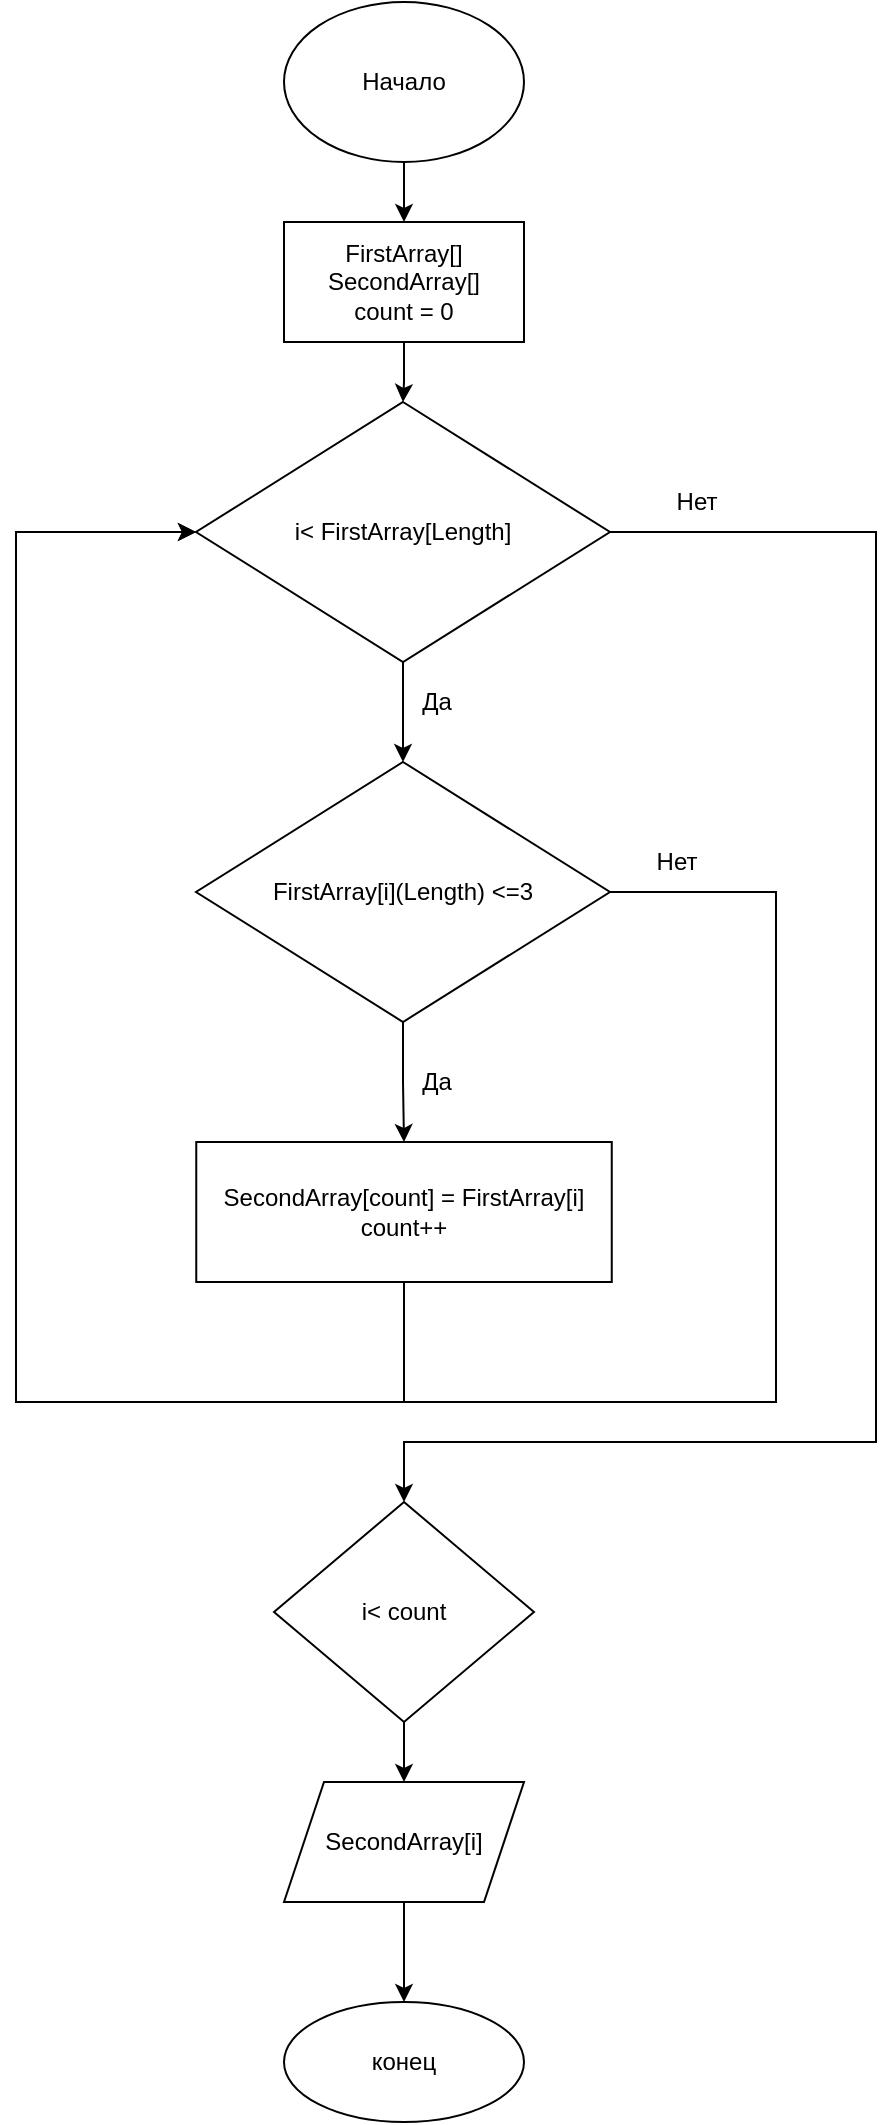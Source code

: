 <mxfile version="20.3.0" type="device"><diagram id="Bv3QAYGk3D50QLuTRBZk" name="Страница 1"><mxGraphModel dx="2031" dy="1236" grid="1" gridSize="10" guides="1" tooltips="1" connect="1" arrows="1" fold="1" page="1" pageScale="1" pageWidth="827" pageHeight="1169" math="0" shadow="0"><root><mxCell id="0"/><mxCell id="1" parent="0"/><mxCell id="2s8a50eC5Y3ii-A8pnvM-1" value="Начало" style="ellipse;whiteSpace=wrap;html=1;" parent="1" vertex="1"><mxGeometry x="354" y="20" width="120" height="80" as="geometry"/></mxCell><mxCell id="2s8a50eC5Y3ii-A8pnvM-5" value="" style="edgeStyle=orthogonalEdgeStyle;rounded=0;orthogonalLoop=1;jettySize=auto;html=1;exitX=0.5;exitY=1;exitDx=0;exitDy=0;" parent="1" source="2s8a50eC5Y3ii-A8pnvM-1" target="2s8a50eC5Y3ii-A8pnvM-4" edge="1"><mxGeometry relative="1" as="geometry"><mxPoint x="414" y="200" as="sourcePoint"/></mxGeometry></mxCell><mxCell id="2s8a50eC5Y3ii-A8pnvM-7" value="" style="edgeStyle=orthogonalEdgeStyle;rounded=0;orthogonalLoop=1;jettySize=auto;html=1;" parent="1" source="2s8a50eC5Y3ii-A8pnvM-4" target="2s8a50eC5Y3ii-A8pnvM-6" edge="1"><mxGeometry relative="1" as="geometry"/></mxCell><mxCell id="2s8a50eC5Y3ii-A8pnvM-4" value="FirstArray[]&lt;br&gt;SecondArray[]&lt;br&gt;count = 0" style="whiteSpace=wrap;html=1;" parent="1" vertex="1"><mxGeometry x="354" y="130" width="120" height="60" as="geometry"/></mxCell><mxCell id="2s8a50eC5Y3ii-A8pnvM-11" value="" style="edgeStyle=orthogonalEdgeStyle;rounded=0;orthogonalLoop=1;jettySize=auto;html=1;" parent="1" source="2s8a50eC5Y3ii-A8pnvM-6" target="2s8a50eC5Y3ii-A8pnvM-10" edge="1"><mxGeometry relative="1" as="geometry"/></mxCell><mxCell id="2s8a50eC5Y3ii-A8pnvM-16" style="edgeStyle=orthogonalEdgeStyle;rounded=0;orthogonalLoop=1;jettySize=auto;html=1;exitX=1;exitY=0.5;exitDx=0;exitDy=0;entryX=0.5;entryY=0;entryDx=0;entryDy=0;" parent="1" source="2s8a50eC5Y3ii-A8pnvM-6" edge="1" target="_jO33l8XuMvIlpsaZvGl-1"><mxGeometry relative="1" as="geometry"><mxPoint x="414" y="800" as="targetPoint"/><Array as="points"><mxPoint x="650" y="285"/><mxPoint x="650" y="740"/><mxPoint x="414" y="740"/></Array></mxGeometry></mxCell><mxCell id="2s8a50eC5Y3ii-A8pnvM-6" value="i&amp;lt; FirstArray[Length]" style="rhombus;whiteSpace=wrap;html=1;" parent="1" vertex="1"><mxGeometry x="310" y="220" width="207" height="130" as="geometry"/></mxCell><mxCell id="2s8a50eC5Y3ii-A8pnvM-13" value="" style="edgeStyle=orthogonalEdgeStyle;rounded=0;orthogonalLoop=1;jettySize=auto;html=1;" parent="1" source="2s8a50eC5Y3ii-A8pnvM-10" target="2s8a50eC5Y3ii-A8pnvM-12" edge="1"><mxGeometry relative="1" as="geometry"/></mxCell><mxCell id="2s8a50eC5Y3ii-A8pnvM-10" value="FirstArray[i](Length) &amp;lt;=3" style="rhombus;whiteSpace=wrap;html=1;" parent="1" vertex="1"><mxGeometry x="310" y="400" width="207" height="130" as="geometry"/></mxCell><mxCell id="2s8a50eC5Y3ii-A8pnvM-12" value="SecondArray[count] = FirstArray[i]&lt;br&gt;count++" style="whiteSpace=wrap;html=1;" parent="1" vertex="1"><mxGeometry x="310.13" y="590" width="207.75" height="70" as="geometry"/></mxCell><mxCell id="2s8a50eC5Y3ii-A8pnvM-14" value="" style="endArrow=classic;html=1;rounded=0;exitX=0.5;exitY=1;exitDx=0;exitDy=0;entryX=0;entryY=0.5;entryDx=0;entryDy=0;" parent="1" source="2s8a50eC5Y3ii-A8pnvM-12" target="2s8a50eC5Y3ii-A8pnvM-6" edge="1"><mxGeometry width="50" height="50" relative="1" as="geometry"><mxPoint x="390" y="450" as="sourcePoint"/><mxPoint x="440" y="400" as="targetPoint"/><Array as="points"><mxPoint x="414" y="720"/><mxPoint x="220" y="720"/><mxPoint x="220" y="285"/></Array></mxGeometry></mxCell><mxCell id="2s8a50eC5Y3ii-A8pnvM-15" value="" style="endArrow=classic;html=1;rounded=0;entryX=0;entryY=0.5;entryDx=0;entryDy=0;exitX=1;exitY=0.5;exitDx=0;exitDy=0;" parent="1" source="2s8a50eC5Y3ii-A8pnvM-10" target="2s8a50eC5Y3ii-A8pnvM-6" edge="1"><mxGeometry width="50" height="50" relative="1" as="geometry"><mxPoint x="390" y="450" as="sourcePoint"/><mxPoint x="440" y="400" as="targetPoint"/><Array as="points"><mxPoint x="600" y="465"/><mxPoint x="600" y="720"/><mxPoint x="220" y="720"/><mxPoint x="220" y="285"/></Array></mxGeometry></mxCell><mxCell id="2s8a50eC5Y3ii-A8pnvM-23" value="" style="edgeStyle=orthogonalEdgeStyle;rounded=0;orthogonalLoop=1;jettySize=auto;html=1;" parent="1" source="2s8a50eC5Y3ii-A8pnvM-17" target="2s8a50eC5Y3ii-A8pnvM-22" edge="1"><mxGeometry relative="1" as="geometry"/></mxCell><mxCell id="2s8a50eC5Y3ii-A8pnvM-17" value="SecondArray[i]" style="shape=parallelogram;perimeter=parallelogramPerimeter;whiteSpace=wrap;html=1;fixedSize=1;" parent="1" vertex="1"><mxGeometry x="354" y="910" width="120" height="60" as="geometry"/></mxCell><mxCell id="2s8a50eC5Y3ii-A8pnvM-18" value="Да" style="text;html=1;align=center;verticalAlign=middle;resizable=0;points=[];autosize=1;strokeColor=none;fillColor=none;" parent="1" vertex="1"><mxGeometry x="410" y="355" width="40" height="30" as="geometry"/></mxCell><mxCell id="2s8a50eC5Y3ii-A8pnvM-19" value="Да" style="text;html=1;align=center;verticalAlign=middle;resizable=0;points=[];autosize=1;strokeColor=none;fillColor=none;" parent="1" vertex="1"><mxGeometry x="410" y="545" width="40" height="30" as="geometry"/></mxCell><mxCell id="2s8a50eC5Y3ii-A8pnvM-20" value="Нет" style="text;html=1;align=center;verticalAlign=middle;resizable=0;points=[];autosize=1;strokeColor=none;fillColor=none;" parent="1" vertex="1"><mxGeometry x="530" y="435" width="40" height="30" as="geometry"/></mxCell><mxCell id="2s8a50eC5Y3ii-A8pnvM-21" value="Нет" style="text;html=1;align=center;verticalAlign=middle;resizable=0;points=[];autosize=1;strokeColor=none;fillColor=none;" parent="1" vertex="1"><mxGeometry x="540" y="255" width="40" height="30" as="geometry"/></mxCell><mxCell id="2s8a50eC5Y3ii-A8pnvM-22" value="конец" style="ellipse;whiteSpace=wrap;html=1;" parent="1" vertex="1"><mxGeometry x="354" y="1020" width="120" height="60" as="geometry"/></mxCell><mxCell id="_jO33l8XuMvIlpsaZvGl-1" value="i&amp;lt; count" style="rhombus;whiteSpace=wrap;html=1;" vertex="1" parent="1"><mxGeometry x="349" y="770" width="130" height="110" as="geometry"/></mxCell><mxCell id="_jO33l8XuMvIlpsaZvGl-2" value="" style="endArrow=classic;html=1;rounded=0;entryX=0.5;entryY=0;entryDx=0;entryDy=0;exitX=0.5;exitY=1;exitDx=0;exitDy=0;" edge="1" parent="1" source="_jO33l8XuMvIlpsaZvGl-1" target="2s8a50eC5Y3ii-A8pnvM-17"><mxGeometry width="50" height="50" relative="1" as="geometry"><mxPoint x="390" y="950" as="sourcePoint"/><mxPoint x="440" y="900" as="targetPoint"/></mxGeometry></mxCell></root></mxGraphModel></diagram></mxfile>